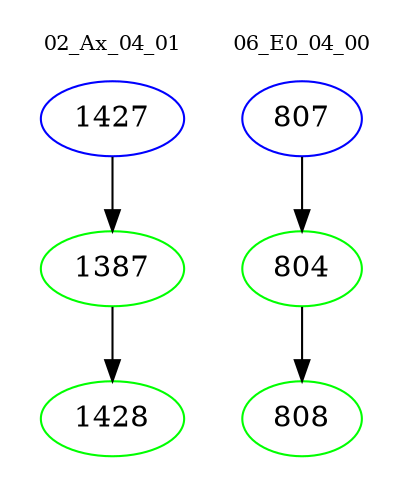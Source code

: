 digraph{
subgraph cluster_0 {
color = white
label = "02_Ax_04_01";
fontsize=10;
T0_1427 [label="1427", color="blue"]
T0_1427 -> T0_1387 [color="black"]
T0_1387 [label="1387", color="green"]
T0_1387 -> T0_1428 [color="black"]
T0_1428 [label="1428", color="green"]
}
subgraph cluster_1 {
color = white
label = "06_E0_04_00";
fontsize=10;
T1_807 [label="807", color="blue"]
T1_807 -> T1_804 [color="black"]
T1_804 [label="804", color="green"]
T1_804 -> T1_808 [color="black"]
T1_808 [label="808", color="green"]
}
}
